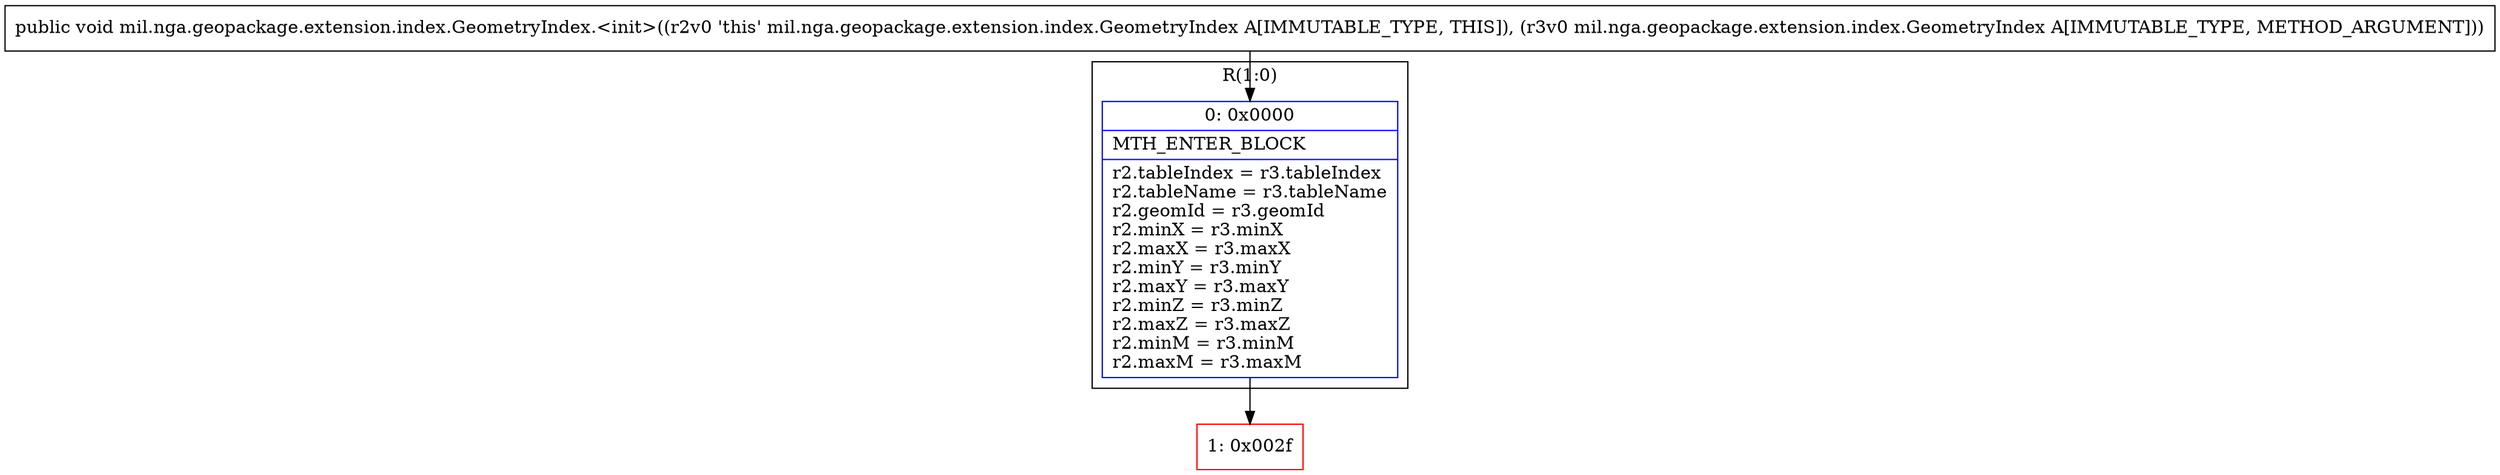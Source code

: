 digraph "CFG formil.nga.geopackage.extension.index.GeometryIndex.\<init\>(Lmil\/nga\/geopackage\/extension\/index\/GeometryIndex;)V" {
subgraph cluster_Region_280551080 {
label = "R(1:0)";
node [shape=record,color=blue];
Node_0 [shape=record,label="{0\:\ 0x0000|MTH_ENTER_BLOCK\l|r2.tableIndex = r3.tableIndex\lr2.tableName = r3.tableName\lr2.geomId = r3.geomId\lr2.minX = r3.minX\lr2.maxX = r3.maxX\lr2.minY = r3.minY\lr2.maxY = r3.maxY\lr2.minZ = r3.minZ\lr2.maxZ = r3.maxZ\lr2.minM = r3.minM\lr2.maxM = r3.maxM\l}"];
}
Node_1 [shape=record,color=red,label="{1\:\ 0x002f}"];
MethodNode[shape=record,label="{public void mil.nga.geopackage.extension.index.GeometryIndex.\<init\>((r2v0 'this' mil.nga.geopackage.extension.index.GeometryIndex A[IMMUTABLE_TYPE, THIS]), (r3v0 mil.nga.geopackage.extension.index.GeometryIndex A[IMMUTABLE_TYPE, METHOD_ARGUMENT])) }"];
MethodNode -> Node_0;
Node_0 -> Node_1;
}

